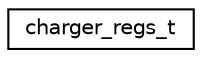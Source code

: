 digraph "Graphical Class Hierarchy"
{
  edge [fontname="Helvetica",fontsize="10",labelfontname="Helvetica",labelfontsize="10"];
  node [fontname="Helvetica",fontsize="10",shape=record];
  rankdir="LR";
  Node1 [label="charger_regs_t",height=0.2,width=0.4,color="black", fillcolor="white", style="filled",URL="$structcharger__regs__t.html",tooltip="Common struct to hold register data. "];
}

